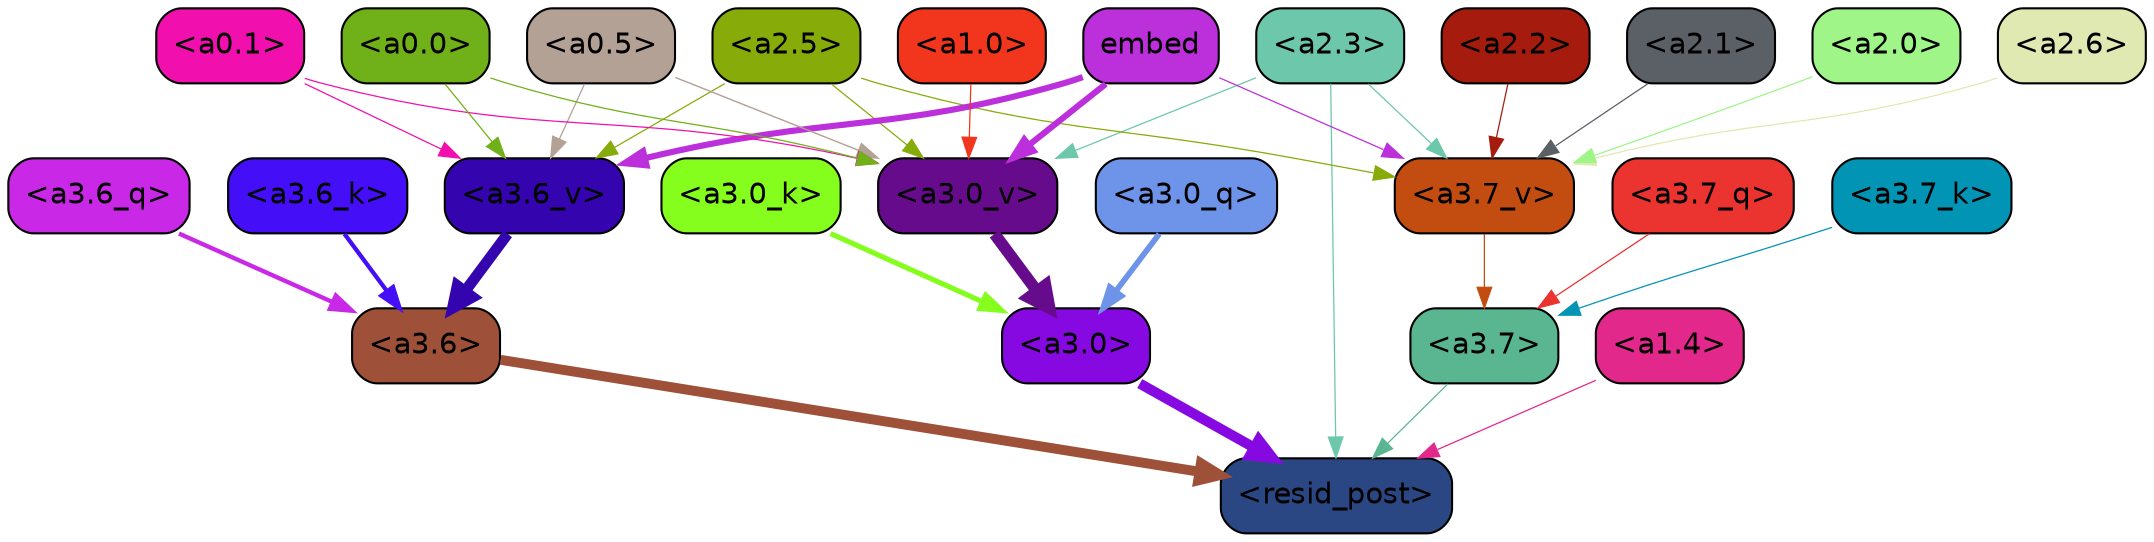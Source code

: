 strict digraph "" {
	graph [bgcolor=transparent,
		layout=dot,
		overlap=false,
		splines=true
	];
	"<a3.7>"	[color=black,
		fillcolor="#5ab691",
		fontname=Helvetica,
		shape=box,
		style="filled, rounded"];
	"<resid_post>"	[color=black,
		fillcolor="#2a4783",
		fontname=Helvetica,
		shape=box,
		style="filled, rounded"];
	"<a3.7>" -> "<resid_post>"	[color="#5ab691",
		penwidth=0.6];
	"<a3.6>"	[color=black,
		fillcolor="#9e5138",
		fontname=Helvetica,
		shape=box,
		style="filled, rounded"];
	"<a3.6>" -> "<resid_post>"	[color="#9e5138",
		penwidth=4.753257989883423];
	"<a3.0>"	[color=black,
		fillcolor="#8709e2",
		fontname=Helvetica,
		shape=box,
		style="filled, rounded"];
	"<a3.0>" -> "<resid_post>"	[color="#8709e2",
		penwidth=4.90053927898407];
	"<a2.3>"	[color=black,
		fillcolor="#6cc7ab",
		fontname=Helvetica,
		shape=box,
		style="filled, rounded"];
	"<a2.3>" -> "<resid_post>"	[color="#6cc7ab",
		penwidth=0.6];
	"<a3.7_v>"	[color=black,
		fillcolor="#c34d10",
		fontname=Helvetica,
		shape=box,
		style="filled, rounded"];
	"<a2.3>" -> "<a3.7_v>"	[color="#6cc7ab",
		penwidth=0.6];
	"<a3.0_v>"	[color=black,
		fillcolor="#670b8d",
		fontname=Helvetica,
		shape=box,
		style="filled, rounded"];
	"<a2.3>" -> "<a3.0_v>"	[color="#6cc7ab",
		penwidth=0.6];
	"<a1.4>"	[color=black,
		fillcolor="#e3288b",
		fontname=Helvetica,
		shape=box,
		style="filled, rounded"];
	"<a1.4>" -> "<resid_post>"	[color="#e3288b",
		penwidth=0.6];
	"<a3.7_q>"	[color=black,
		fillcolor="#eb3330",
		fontname=Helvetica,
		shape=box,
		style="filled, rounded"];
	"<a3.7_q>" -> "<a3.7>"	[color="#eb3330",
		penwidth=0.6];
	"<a3.6_q>"	[color=black,
		fillcolor="#c929e7",
		fontname=Helvetica,
		shape=box,
		style="filled, rounded"];
	"<a3.6_q>" -> "<a3.6>"	[color="#c929e7",
		penwidth=2.091020345687866];
	"<a3.0_q>"	[color=black,
		fillcolor="#6e94e9",
		fontname=Helvetica,
		shape=box,
		style="filled, rounded"];
	"<a3.0_q>" -> "<a3.0>"	[color="#6e94e9",
		penwidth=2.7421876192092896];
	"<a3.7_k>"	[color=black,
		fillcolor="#0294b5",
		fontname=Helvetica,
		shape=box,
		style="filled, rounded"];
	"<a3.7_k>" -> "<a3.7>"	[color="#0294b5",
		penwidth=0.6];
	"<a3.6_k>"	[color=black,
		fillcolor="#440ef7",
		fontname=Helvetica,
		shape=box,
		style="filled, rounded"];
	"<a3.6_k>" -> "<a3.6>"	[color="#440ef7",
		penwidth=2.048597991466522];
	"<a3.0_k>"	[color=black,
		fillcolor="#85fe1e",
		fontname=Helvetica,
		shape=box,
		style="filled, rounded"];
	"<a3.0_k>" -> "<a3.0>"	[color="#85fe1e",
		penwidth=2.476402521133423];
	"<a3.7_v>" -> "<a3.7>"	[color="#c34d10",
		penwidth=0.6];
	"<a3.6_v>"	[color=black,
		fillcolor="#3405ae",
		fontname=Helvetica,
		shape=box,
		style="filled, rounded"];
	"<a3.6_v>" -> "<a3.6>"	[color="#3405ae",
		penwidth=5.2550448179244995];
	"<a3.0_v>" -> "<a3.0>"	[color="#670b8d",
		penwidth=5.652270674705505];
	"<a2.6>"	[color=black,
		fillcolor="#e1e9b2",
		fontname=Helvetica,
		shape=box,
		style="filled, rounded"];
	"<a2.6>" -> "<a3.7_v>"	[color="#e1e9b2",
		penwidth=0.6];
	"<a2.5>"	[color=black,
		fillcolor="#87ab09",
		fontname=Helvetica,
		shape=box,
		style="filled, rounded"];
	"<a2.5>" -> "<a3.7_v>"	[color="#87ab09",
		penwidth=0.6];
	"<a2.5>" -> "<a3.6_v>"	[color="#87ab09",
		penwidth=0.6];
	"<a2.5>" -> "<a3.0_v>"	[color="#87ab09",
		penwidth=0.6];
	"<a2.2>"	[color=black,
		fillcolor="#a51c0e",
		fontname=Helvetica,
		shape=box,
		style="filled, rounded"];
	"<a2.2>" -> "<a3.7_v>"	[color="#a51c0e",
		penwidth=0.6];
	"<a2.1>"	[color=black,
		fillcolor="#5b5f66",
		fontname=Helvetica,
		shape=box,
		style="filled, rounded"];
	"<a2.1>" -> "<a3.7_v>"	[color="#5b5f66",
		penwidth=0.6];
	"<a2.0>"	[color=black,
		fillcolor="#a0f588",
		fontname=Helvetica,
		shape=box,
		style="filled, rounded"];
	"<a2.0>" -> "<a3.7_v>"	[color="#a0f588",
		penwidth=0.6];
	embed	[color=black,
		fillcolor="#bb30da",
		fontname=Helvetica,
		shape=box,
		style="filled, rounded"];
	embed -> "<a3.7_v>"	[color="#bb30da",
		penwidth=0.6];
	embed -> "<a3.6_v>"	[color="#bb30da",
		penwidth=2.9556376338005066];
	embed -> "<a3.0_v>"	[color="#bb30da",
		penwidth=2.972973108291626];
	"<a0.5>"	[color=black,
		fillcolor="#b4a196",
		fontname=Helvetica,
		shape=box,
		style="filled, rounded"];
	"<a0.5>" -> "<a3.6_v>"	[color="#b4a196",
		penwidth=0.6];
	"<a0.5>" -> "<a3.0_v>"	[color="#b4a196",
		penwidth=0.6790935099124908];
	"<a0.1>"	[color=black,
		fillcolor="#f110ae",
		fontname=Helvetica,
		shape=box,
		style="filled, rounded"];
	"<a0.1>" -> "<a3.6_v>"	[color="#f110ae",
		penwidth=0.6];
	"<a0.1>" -> "<a3.0_v>"	[color="#f110ae",
		penwidth=0.6];
	"<a0.0>"	[color=black,
		fillcolor="#70b019",
		fontname=Helvetica,
		shape=box,
		style="filled, rounded"];
	"<a0.0>" -> "<a3.6_v>"	[color="#70b019",
		penwidth=0.6];
	"<a0.0>" -> "<a3.0_v>"	[color="#70b019",
		penwidth=0.6];
	"<a1.0>"	[color=black,
		fillcolor="#f2351d",
		fontname=Helvetica,
		shape=box,
		style="filled, rounded"];
	"<a1.0>" -> "<a3.0_v>"	[color="#f2351d",
		penwidth=0.6];
}

